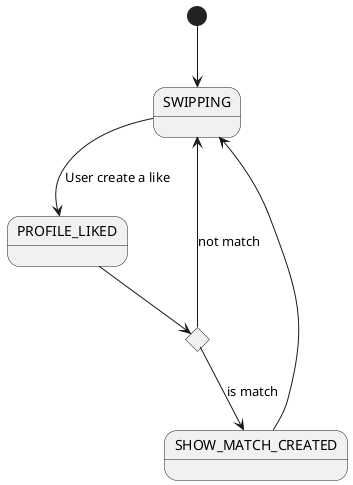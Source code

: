 @startuml

state SWIPPING
state PROFILE_LIKED
state SHOW_MATCH_CREATED
state is_match <<choice>>

[*] --> SWIPPING
SWIPPING --> PROFILE_LIKED: User create a like
PROFILE_LIKED --> is_match
is_match --> SHOW_MATCH_CREATED: is match
is_match --> SWIPPING: not match
SHOW_MATCH_CREATED --> SWIPPING

@enduml